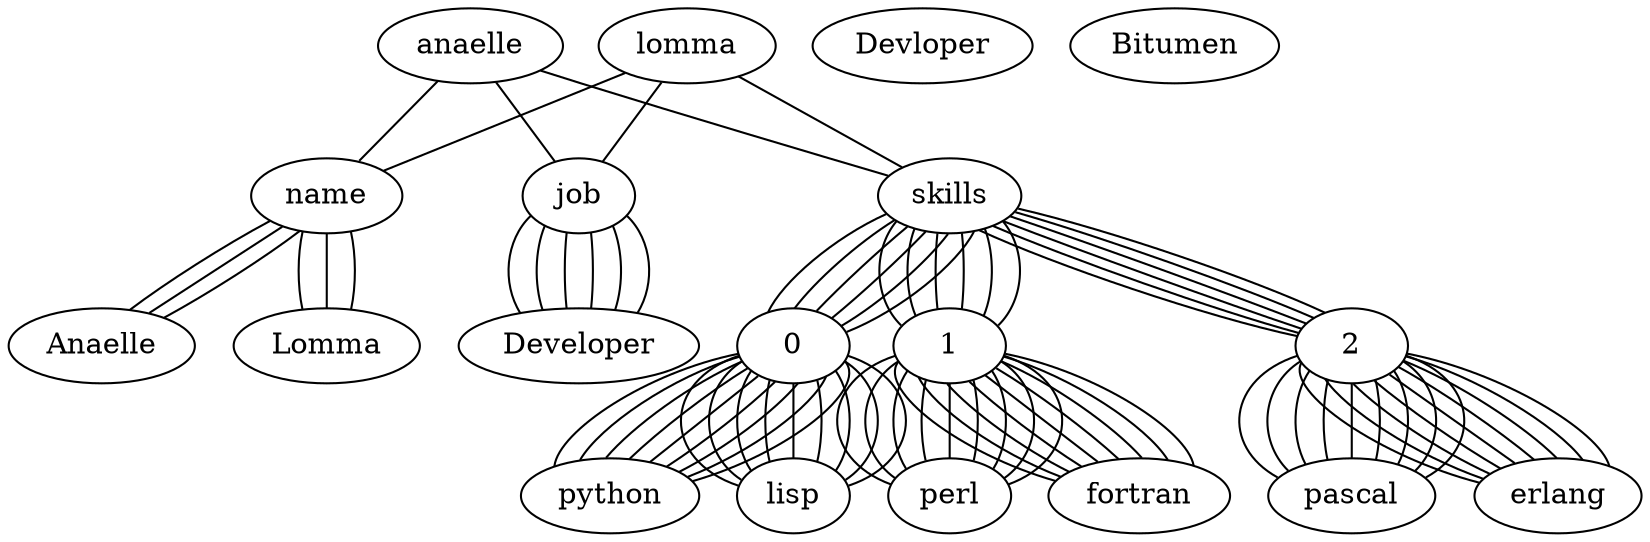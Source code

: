 graph {
name--Anaelle Devloper
job--Developer
0--python
1--perl
2--pascal
skills--0
0--python
1--perl
2--pascal
skills--1
0--python
1--perl
2--pascal
skills--2
anaelle--name
name--Anaelle Devloper
job--Developer
0--python
1--perl
2--pascal
skills--0
0--python
1--perl
2--pascal
skills--1
0--python
1--perl
2--pascal
skills--2
anaelle--job
name--Anaelle Devloper
job--Developer
0--python
1--perl
2--pascal
skills--0
0--python
1--perl
2--pascal
skills--1
0--python
1--perl
2--pascal
skills--2
anaelle--skills
name--Lomma Bitumen
job--Developer
0--lisp
1--fortran
2--erlang
skills--0
0--lisp
1--fortran
2--erlang
skills--1
0--lisp
1--fortran
2--erlang
skills--2
lomma--name
name--Lomma Bitumen
job--Developer
0--lisp
1--fortran
2--erlang
skills--0
0--lisp
1--fortran
2--erlang
skills--1
0--lisp
1--fortran
2--erlang
skills--2
lomma--job
name--Lomma Bitumen
job--Developer
0--lisp
1--fortran
2--erlang
skills--0
0--lisp
1--fortran
2--erlang
skills--1
0--lisp
1--fortran
2--erlang
skills--2
lomma--skills
}